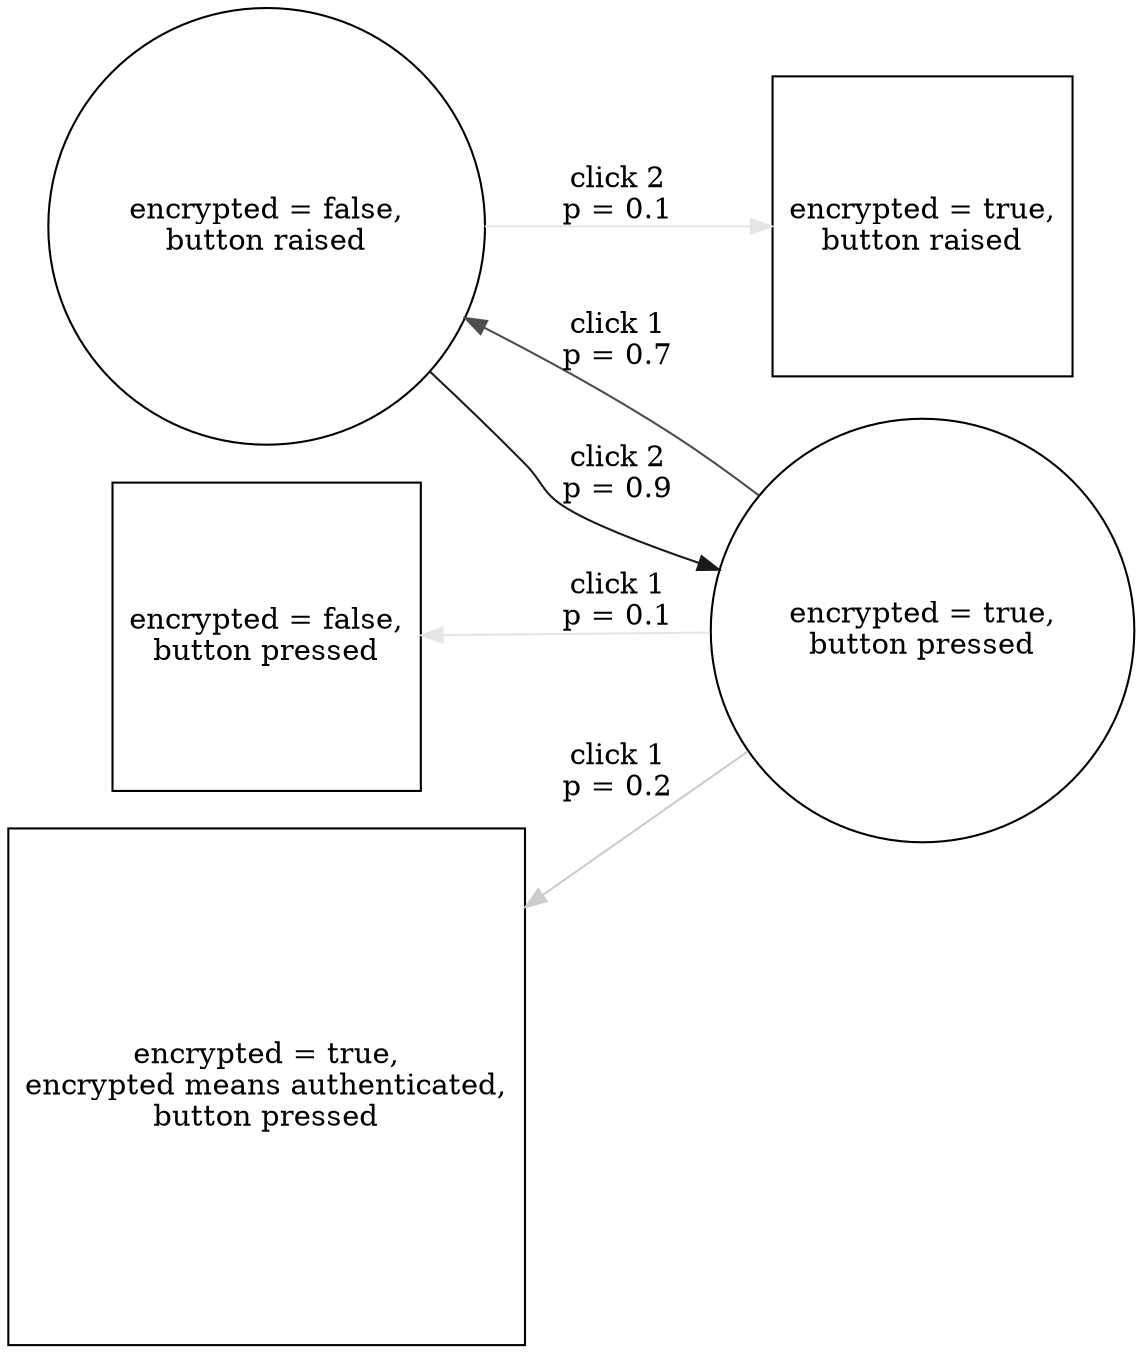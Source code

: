 digraph "02-simple-boolean-with-confusion" {
  rankdir = LR;
  node [
    shape = circle
  ];

  off [ label = "encrypted = false,\nbutton raised" ];
  on [ label = "encrypted = true,\nbutton pressed" ];

  off_confused [ label = "encrypted = true,\nbutton raised", shape = square ];
  on_confused [ label = "encrypted = false,\nbutton pressed", shape = square ];
  on_overconfident [
    label = "encrypted = true,\nencrypted means authenticated,\nbutton pressed",
    shape = square
  ];

  subgraph { rank = same; on_confused; on_overconfident; off; }
  subgraph { rank = same; off_confused; on; }

  on -> on_confused [ label = "click 1\np = 0.1", color = grey90 ];
  on -> on_overconfident [ label = "click 1\np = 0.2", color = grey80 ];
  on -> off [ label = "click 1\np = 0.7", color = grey30 ];

  off -> off_confused [ label = "click 2\np = 0.1", color = grey90 ];
  off -> on [ label = "click 2\np = 0.9", color = grey10];
}
